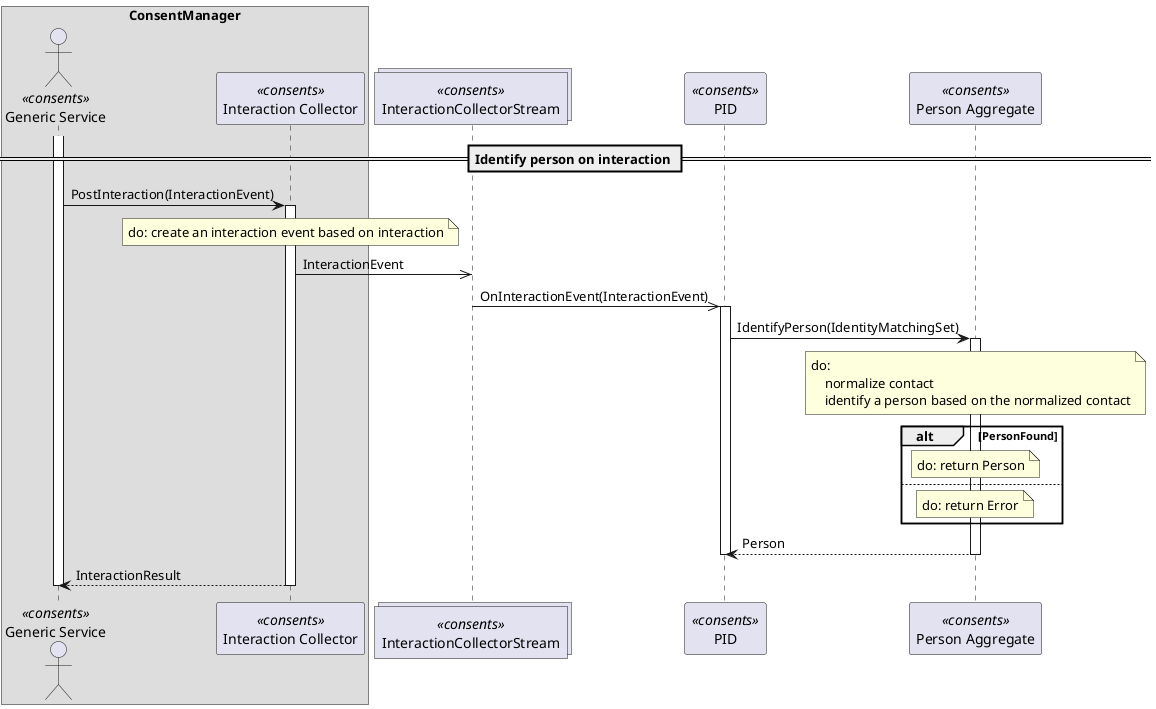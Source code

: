 @startuml definition

== Identify person on interaction ==

box "ConsentManager"
    actor "Generic Service" as GenericService <<consents>>
    participant "Interaction Collector" as InteractionCollector <<consents>>
end box
collections "InteractionCollectorStream" as InteractionCollectorStream <<consents>>
participant "PID" as PersonIdentificationEngine <<consents>>
participant "Person Aggregate" as PersonAggregate <<consents>>

activate GenericService
GenericService -> InteractionCollector ++: PostInteraction(InteractionEvent)
    note over InteractionCollector
    do: create an interaction event based on interaction
    end note
    InteractionCollector ->> InteractionCollectorStream: InteractionEvent
    InteractionCollectorStream ->> PersonIdentificationEngine: OnInteractionEvent(InteractionEvent)
        activate PersonIdentificationEngine
        PersonIdentificationEngine -> PersonAggregate ++: IdentifyPerson(IdentityMatchingSet)
            note over PersonAggregate
            do:
                normalize contact
                identify a person based on the normalized contact
            end note
            alt PersonFound
                note over PersonAggregate
                do: return Person
                end note
            else
                note over PersonAggregate
                do: return Error
                end note
            end
        PersonAggregate --> PersonIdentificationEngine --: Person
        deactivate PersonIdentificationEngine
InteractionCollector --> GenericService --: InteractionResult

deactivate GenericService

@enduml
